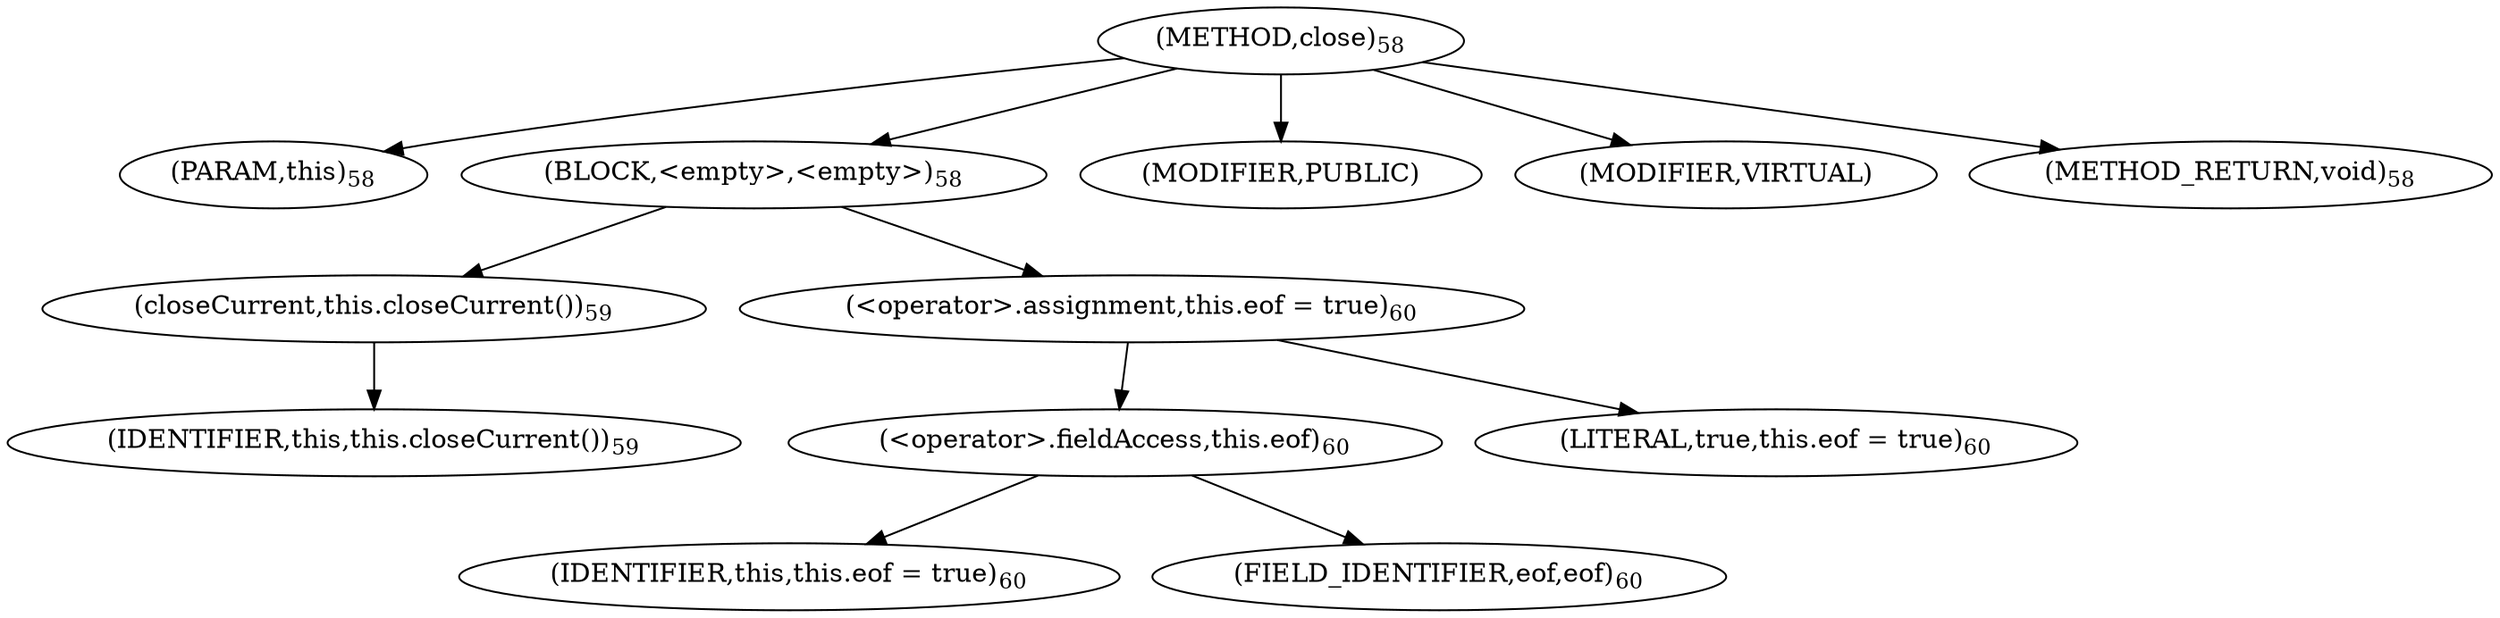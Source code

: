 digraph "close" {  
"75" [label = <(METHOD,close)<SUB>58</SUB>> ]
"6" [label = <(PARAM,this)<SUB>58</SUB>> ]
"76" [label = <(BLOCK,&lt;empty&gt;,&lt;empty&gt;)<SUB>58</SUB>> ]
"77" [label = <(closeCurrent,this.closeCurrent())<SUB>59</SUB>> ]
"5" [label = <(IDENTIFIER,this,this.closeCurrent())<SUB>59</SUB>> ]
"78" [label = <(&lt;operator&gt;.assignment,this.eof = true)<SUB>60</SUB>> ]
"79" [label = <(&lt;operator&gt;.fieldAccess,this.eof)<SUB>60</SUB>> ]
"80" [label = <(IDENTIFIER,this,this.eof = true)<SUB>60</SUB>> ]
"81" [label = <(FIELD_IDENTIFIER,eof,eof)<SUB>60</SUB>> ]
"82" [label = <(LITERAL,true,this.eof = true)<SUB>60</SUB>> ]
"83" [label = <(MODIFIER,PUBLIC)> ]
"84" [label = <(MODIFIER,VIRTUAL)> ]
"85" [label = <(METHOD_RETURN,void)<SUB>58</SUB>> ]
  "75" -> "6" 
  "75" -> "76" 
  "75" -> "83" 
  "75" -> "84" 
  "75" -> "85" 
  "76" -> "77" 
  "76" -> "78" 
  "77" -> "5" 
  "78" -> "79" 
  "78" -> "82" 
  "79" -> "80" 
  "79" -> "81" 
}
